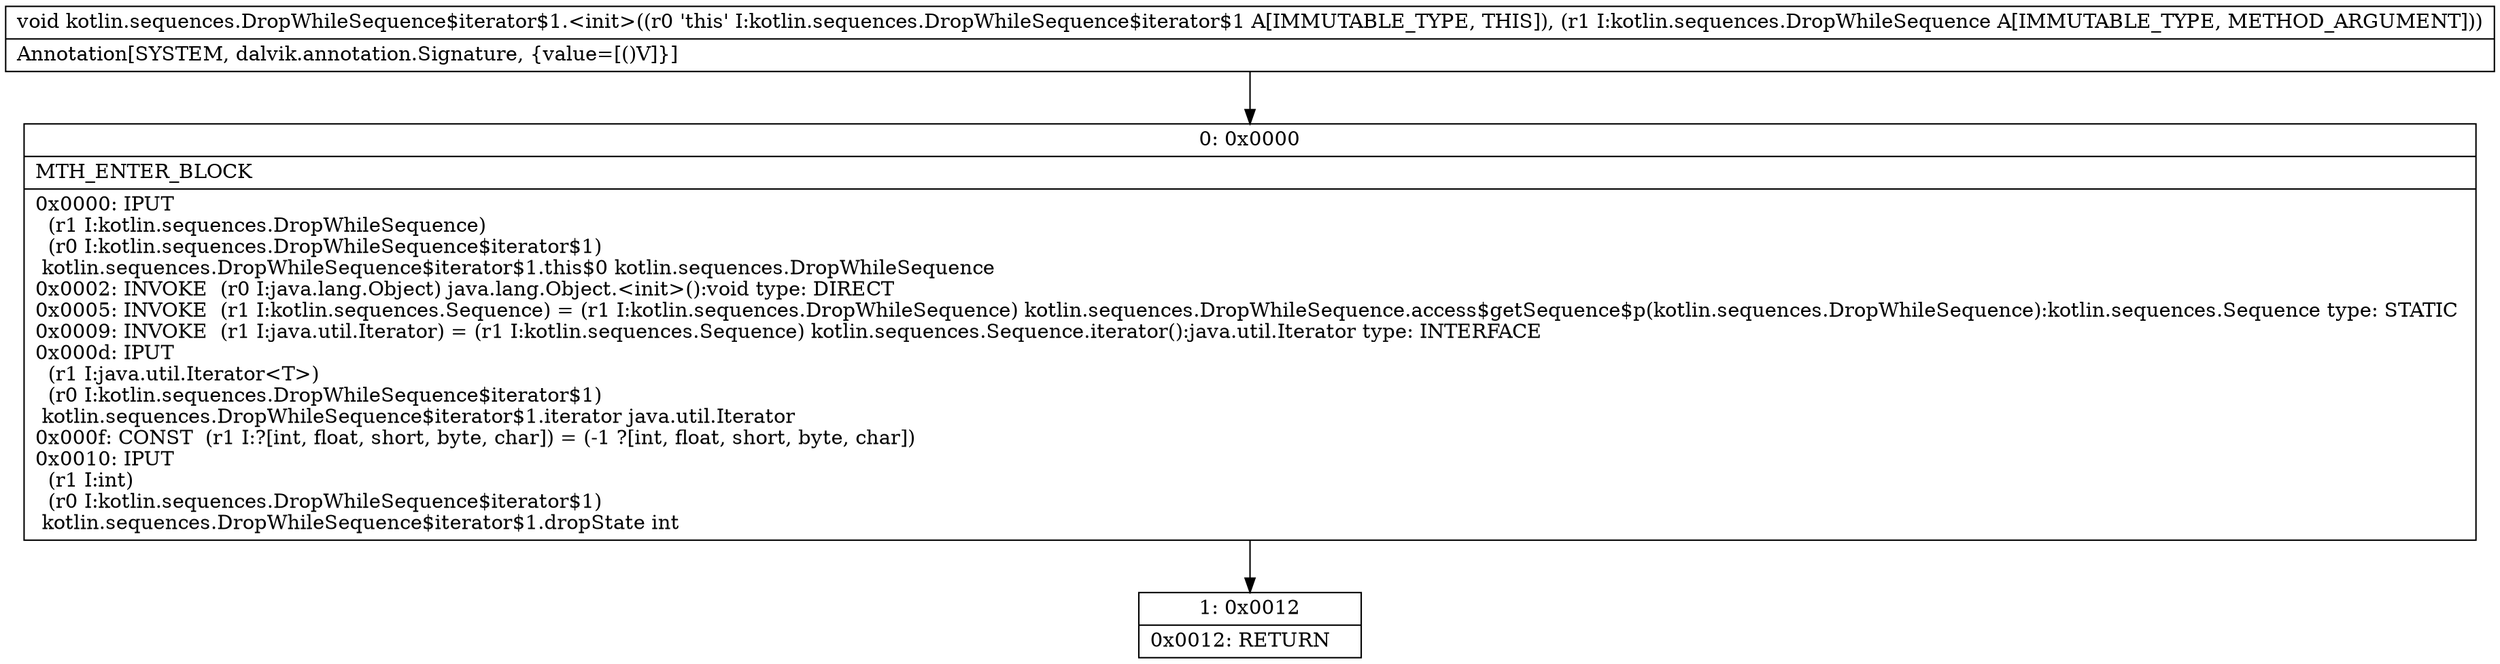 digraph "CFG forkotlin.sequences.DropWhileSequence$iterator$1.\<init\>(Lkotlin\/sequences\/DropWhileSequence;)V" {
Node_0 [shape=record,label="{0\:\ 0x0000|MTH_ENTER_BLOCK\l|0x0000: IPUT  \l  (r1 I:kotlin.sequences.DropWhileSequence)\l  (r0 I:kotlin.sequences.DropWhileSequence$iterator$1)\l kotlin.sequences.DropWhileSequence$iterator$1.this$0 kotlin.sequences.DropWhileSequence \l0x0002: INVOKE  (r0 I:java.lang.Object) java.lang.Object.\<init\>():void type: DIRECT \l0x0005: INVOKE  (r1 I:kotlin.sequences.Sequence) = (r1 I:kotlin.sequences.DropWhileSequence) kotlin.sequences.DropWhileSequence.access$getSequence$p(kotlin.sequences.DropWhileSequence):kotlin.sequences.Sequence type: STATIC \l0x0009: INVOKE  (r1 I:java.util.Iterator) = (r1 I:kotlin.sequences.Sequence) kotlin.sequences.Sequence.iterator():java.util.Iterator type: INTERFACE \l0x000d: IPUT  \l  (r1 I:java.util.Iterator\<T\>)\l  (r0 I:kotlin.sequences.DropWhileSequence$iterator$1)\l kotlin.sequences.DropWhileSequence$iterator$1.iterator java.util.Iterator \l0x000f: CONST  (r1 I:?[int, float, short, byte, char]) = (\-1 ?[int, float, short, byte, char]) \l0x0010: IPUT  \l  (r1 I:int)\l  (r0 I:kotlin.sequences.DropWhileSequence$iterator$1)\l kotlin.sequences.DropWhileSequence$iterator$1.dropState int \l}"];
Node_1 [shape=record,label="{1\:\ 0x0012|0x0012: RETURN   \l}"];
MethodNode[shape=record,label="{void kotlin.sequences.DropWhileSequence$iterator$1.\<init\>((r0 'this' I:kotlin.sequences.DropWhileSequence$iterator$1 A[IMMUTABLE_TYPE, THIS]), (r1 I:kotlin.sequences.DropWhileSequence A[IMMUTABLE_TYPE, METHOD_ARGUMENT]))  | Annotation[SYSTEM, dalvik.annotation.Signature, \{value=[()V]\}]\l}"];
MethodNode -> Node_0;
Node_0 -> Node_1;
}

